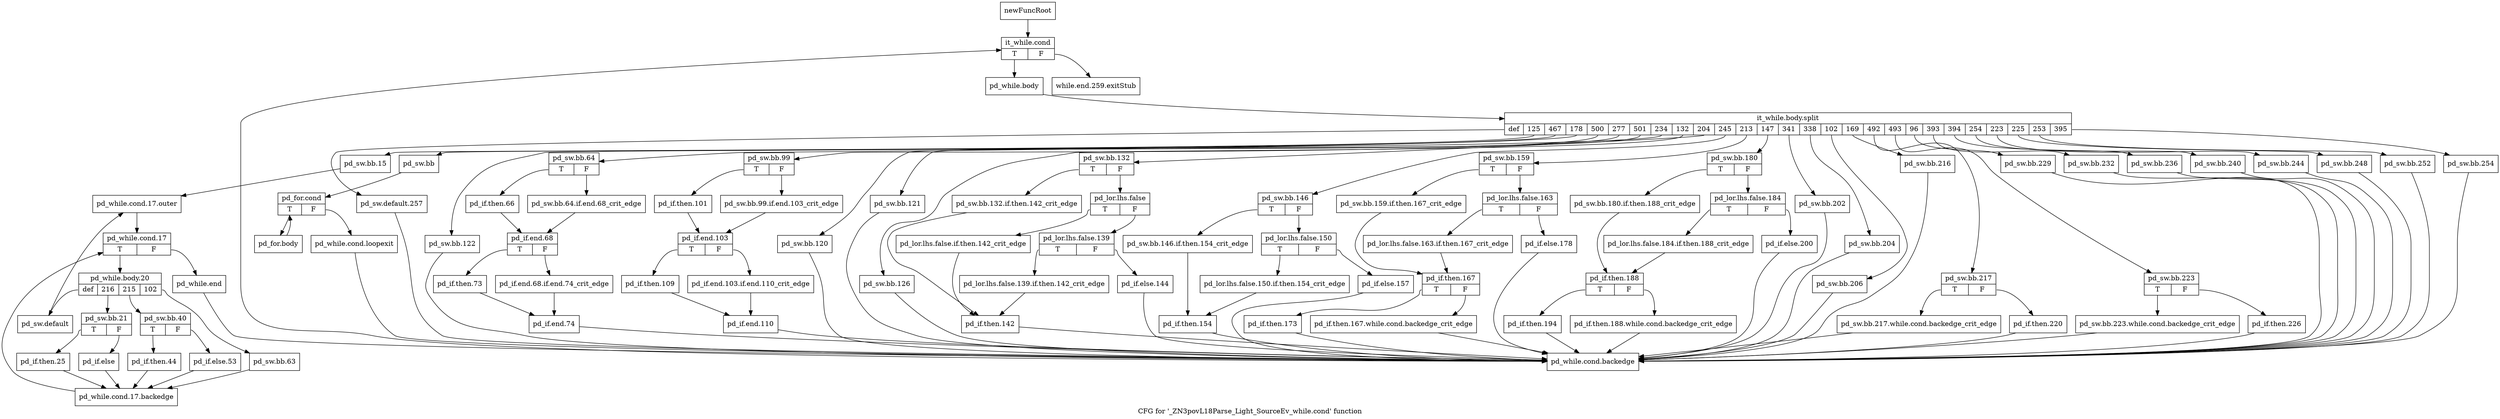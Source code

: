 digraph "CFG for '_ZN3povL18Parse_Light_SourceEv_while.cond' function" {
	label="CFG for '_ZN3povL18Parse_Light_SourceEv_while.cond' function";

	Node0x27e50c0 [shape=record,label="{newFuncRoot}"];
	Node0x27e50c0 -> Node0x27e5160;
	Node0x27e5110 [shape=record,label="{while.end.259.exitStub}"];
	Node0x27e5160 [shape=record,label="{it_while.cond|{<s0>T|<s1>F}}"];
	Node0x27e5160:s0 -> Node0x27e51b0;
	Node0x27e5160:s1 -> Node0x27e5110;
	Node0x27e51b0 [shape=record,label="{pd_while.body}"];
	Node0x27e51b0 -> Node0x3639ac0;
	Node0x3639ac0 [shape=record,label="{it_while.body.split|{<s0>def|<s1>125|<s2>467|<s3>178|<s4>500|<s5>277|<s6>501|<s7>234|<s8>132|<s9>204|<s10>245|<s11>213|<s12>147|<s13>341|<s14>338|<s15>102|<s16>169|<s17>492|<s18>493|<s19>96|<s20>393|<s21>394|<s22>254|<s23>223|<s24>225|<s25>253|<s26>395}}"];
	Node0x3639ac0:s0 -> Node0x27e7f80;
	Node0x3639ac0:s1 -> Node0x27e7e40;
	Node0x3639ac0:s2 -> Node0x27e79e0;
	Node0x3639ac0:s3 -> Node0x27e77b0;
	Node0x3639ac0:s4 -> Node0x27e7580;
	Node0x3639ac0:s5 -> Node0x27e7530;
	Node0x3639ac0:s6 -> Node0x27e74e0;
	Node0x3639ac0:s7 -> Node0x27e7490;
	Node0x3639ac0:s8 -> Node0x27e7440;
	Node0x3639ac0:s9 -> Node0x27e71c0;
	Node0x3639ac0:s10 -> Node0x27e6fe0;
	Node0x3639ac0:s11 -> Node0x27e6d60;
	Node0x3639ac0:s12 -> Node0x27e6ae0;
	Node0x3639ac0:s13 -> Node0x27e6a90;
	Node0x3639ac0:s14 -> Node0x27e6a40;
	Node0x3639ac0:s15 -> Node0x27e69f0;
	Node0x3639ac0:s16 -> Node0x27e69a0;
	Node0x3639ac0:s17 -> Node0x27e68b0;
	Node0x3639ac0:s18 -> Node0x27e67c0;
	Node0x3639ac0:s19 -> Node0x27e6770;
	Node0x3639ac0:s20 -> Node0x27e6720;
	Node0x3639ac0:s21 -> Node0x27e66d0;
	Node0x3639ac0:s22 -> Node0x27e6680;
	Node0x3639ac0:s23 -> Node0x27e6630;
	Node0x3639ac0:s24 -> Node0x27e65e0;
	Node0x3639ac0:s25 -> Node0x27e6590;
	Node0x3639ac0:s26 -> Node0x27e5200;
	Node0x27e5200 [shape=record,label="{pd_sw.bb.254}"];
	Node0x27e5200 -> Node0x27e7fd0;
	Node0x27e6590 [shape=record,label="{pd_sw.bb.252}"];
	Node0x27e6590 -> Node0x27e7fd0;
	Node0x27e65e0 [shape=record,label="{pd_sw.bb.248}"];
	Node0x27e65e0 -> Node0x27e7fd0;
	Node0x27e6630 [shape=record,label="{pd_sw.bb.244}"];
	Node0x27e6630 -> Node0x27e7fd0;
	Node0x27e6680 [shape=record,label="{pd_sw.bb.240}"];
	Node0x27e6680 -> Node0x27e7fd0;
	Node0x27e66d0 [shape=record,label="{pd_sw.bb.236}"];
	Node0x27e66d0 -> Node0x27e7fd0;
	Node0x27e6720 [shape=record,label="{pd_sw.bb.232}"];
	Node0x27e6720 -> Node0x27e7fd0;
	Node0x27e6770 [shape=record,label="{pd_sw.bb.229}"];
	Node0x27e6770 -> Node0x27e7fd0;
	Node0x27e67c0 [shape=record,label="{pd_sw.bb.223|{<s0>T|<s1>F}}"];
	Node0x27e67c0:s0 -> Node0x27e6860;
	Node0x27e67c0:s1 -> Node0x27e6810;
	Node0x27e6810 [shape=record,label="{pd_if.then.226}"];
	Node0x27e6810 -> Node0x27e7fd0;
	Node0x27e6860 [shape=record,label="{pd_sw.bb.223.while.cond.backedge_crit_edge}"];
	Node0x27e6860 -> Node0x27e7fd0;
	Node0x27e68b0 [shape=record,label="{pd_sw.bb.217|{<s0>T|<s1>F}}"];
	Node0x27e68b0:s0 -> Node0x27e6950;
	Node0x27e68b0:s1 -> Node0x27e6900;
	Node0x27e6900 [shape=record,label="{pd_if.then.220}"];
	Node0x27e6900 -> Node0x27e7fd0;
	Node0x27e6950 [shape=record,label="{pd_sw.bb.217.while.cond.backedge_crit_edge}"];
	Node0x27e6950 -> Node0x27e7fd0;
	Node0x27e69a0 [shape=record,label="{pd_sw.bb.216}"];
	Node0x27e69a0 -> Node0x27e7fd0;
	Node0x27e69f0 [shape=record,label="{pd_sw.bb.206}"];
	Node0x27e69f0 -> Node0x27e7fd0;
	Node0x27e6a40 [shape=record,label="{pd_sw.bb.204}"];
	Node0x27e6a40 -> Node0x27e7fd0;
	Node0x27e6a90 [shape=record,label="{pd_sw.bb.202}"];
	Node0x27e6a90 -> Node0x27e7fd0;
	Node0x27e6ae0 [shape=record,label="{pd_sw.bb.180|{<s0>T|<s1>F}}"];
	Node0x27e6ae0:s0 -> Node0x27e6c20;
	Node0x27e6ae0:s1 -> Node0x27e6b30;
	Node0x27e6b30 [shape=record,label="{pd_lor.lhs.false.184|{<s0>T|<s1>F}}"];
	Node0x27e6b30:s0 -> Node0x27e6bd0;
	Node0x27e6b30:s1 -> Node0x27e6b80;
	Node0x27e6b80 [shape=record,label="{pd_if.else.200}"];
	Node0x27e6b80 -> Node0x27e7fd0;
	Node0x27e6bd0 [shape=record,label="{pd_lor.lhs.false.184.if.then.188_crit_edge}"];
	Node0x27e6bd0 -> Node0x27e6c70;
	Node0x27e6c20 [shape=record,label="{pd_sw.bb.180.if.then.188_crit_edge}"];
	Node0x27e6c20 -> Node0x27e6c70;
	Node0x27e6c70 [shape=record,label="{pd_if.then.188|{<s0>T|<s1>F}}"];
	Node0x27e6c70:s0 -> Node0x27e6d10;
	Node0x27e6c70:s1 -> Node0x27e6cc0;
	Node0x27e6cc0 [shape=record,label="{pd_if.then.188.while.cond.backedge_crit_edge}"];
	Node0x27e6cc0 -> Node0x27e7fd0;
	Node0x27e6d10 [shape=record,label="{pd_if.then.194}"];
	Node0x27e6d10 -> Node0x27e7fd0;
	Node0x27e6d60 [shape=record,label="{pd_sw.bb.159|{<s0>T|<s1>F}}"];
	Node0x27e6d60:s0 -> Node0x27e6ea0;
	Node0x27e6d60:s1 -> Node0x27e6db0;
	Node0x27e6db0 [shape=record,label="{pd_lor.lhs.false.163|{<s0>T|<s1>F}}"];
	Node0x27e6db0:s0 -> Node0x27e6e50;
	Node0x27e6db0:s1 -> Node0x27e6e00;
	Node0x27e6e00 [shape=record,label="{pd_if.else.178}"];
	Node0x27e6e00 -> Node0x27e7fd0;
	Node0x27e6e50 [shape=record,label="{pd_lor.lhs.false.163.if.then.167_crit_edge}"];
	Node0x27e6e50 -> Node0x27e6ef0;
	Node0x27e6ea0 [shape=record,label="{pd_sw.bb.159.if.then.167_crit_edge}"];
	Node0x27e6ea0 -> Node0x27e6ef0;
	Node0x27e6ef0 [shape=record,label="{pd_if.then.167|{<s0>T|<s1>F}}"];
	Node0x27e6ef0:s0 -> Node0x27e6f90;
	Node0x27e6ef0:s1 -> Node0x27e6f40;
	Node0x27e6f40 [shape=record,label="{pd_if.then.167.while.cond.backedge_crit_edge}"];
	Node0x27e6f40 -> Node0x27e7fd0;
	Node0x27e6f90 [shape=record,label="{pd_if.then.173}"];
	Node0x27e6f90 -> Node0x27e7fd0;
	Node0x27e6fe0 [shape=record,label="{pd_sw.bb.146|{<s0>T|<s1>F}}"];
	Node0x27e6fe0:s0 -> Node0x27e7120;
	Node0x27e6fe0:s1 -> Node0x27e7030;
	Node0x27e7030 [shape=record,label="{pd_lor.lhs.false.150|{<s0>T|<s1>F}}"];
	Node0x27e7030:s0 -> Node0x27e70d0;
	Node0x27e7030:s1 -> Node0x27e7080;
	Node0x27e7080 [shape=record,label="{pd_if.else.157}"];
	Node0x27e7080 -> Node0x27e7fd0;
	Node0x27e70d0 [shape=record,label="{pd_lor.lhs.false.150.if.then.154_crit_edge}"];
	Node0x27e70d0 -> Node0x27e7170;
	Node0x27e7120 [shape=record,label="{pd_sw.bb.146.if.then.154_crit_edge}"];
	Node0x27e7120 -> Node0x27e7170;
	Node0x27e7170 [shape=record,label="{pd_if.then.154}"];
	Node0x27e7170 -> Node0x27e7fd0;
	Node0x27e71c0 [shape=record,label="{pd_sw.bb.132|{<s0>T|<s1>F}}"];
	Node0x27e71c0:s0 -> Node0x27e73a0;
	Node0x27e71c0:s1 -> Node0x27e7210;
	Node0x27e7210 [shape=record,label="{pd_lor.lhs.false|{<s0>T|<s1>F}}"];
	Node0x27e7210:s0 -> Node0x27e7350;
	Node0x27e7210:s1 -> Node0x27e7260;
	Node0x27e7260 [shape=record,label="{pd_lor.lhs.false.139|{<s0>T|<s1>F}}"];
	Node0x27e7260:s0 -> Node0x27e7300;
	Node0x27e7260:s1 -> Node0x27e72b0;
	Node0x27e72b0 [shape=record,label="{pd_if.else.144}"];
	Node0x27e72b0 -> Node0x27e7fd0;
	Node0x27e7300 [shape=record,label="{pd_lor.lhs.false.139.if.then.142_crit_edge}"];
	Node0x27e7300 -> Node0x27e73f0;
	Node0x27e7350 [shape=record,label="{pd_lor.lhs.false.if.then.142_crit_edge}"];
	Node0x27e7350 -> Node0x27e73f0;
	Node0x27e73a0 [shape=record,label="{pd_sw.bb.132.if.then.142_crit_edge}"];
	Node0x27e73a0 -> Node0x27e73f0;
	Node0x27e73f0 [shape=record,label="{pd_if.then.142}"];
	Node0x27e73f0 -> Node0x27e7fd0;
	Node0x27e7440 [shape=record,label="{pd_sw.bb.126}"];
	Node0x27e7440 -> Node0x27e7fd0;
	Node0x27e7490 [shape=record,label="{pd_sw.bb.122}"];
	Node0x27e7490 -> Node0x27e7fd0;
	Node0x27e74e0 [shape=record,label="{pd_sw.bb.121}"];
	Node0x27e74e0 -> Node0x27e7fd0;
	Node0x27e7530 [shape=record,label="{pd_sw.bb.120}"];
	Node0x27e7530 -> Node0x27e7fd0;
	Node0x27e7580 [shape=record,label="{pd_sw.bb.99|{<s0>T|<s1>F}}"];
	Node0x27e7580:s0 -> Node0x27e7620;
	Node0x27e7580:s1 -> Node0x27e75d0;
	Node0x27e75d0 [shape=record,label="{pd_sw.bb.99.if.end.103_crit_edge}"];
	Node0x27e75d0 -> Node0x27e7670;
	Node0x27e7620 [shape=record,label="{pd_if.then.101}"];
	Node0x27e7620 -> Node0x27e7670;
	Node0x27e7670 [shape=record,label="{pd_if.end.103|{<s0>T|<s1>F}}"];
	Node0x27e7670:s0 -> Node0x27e7710;
	Node0x27e7670:s1 -> Node0x27e76c0;
	Node0x27e76c0 [shape=record,label="{pd_if.end.103.if.end.110_crit_edge}"];
	Node0x27e76c0 -> Node0x27e7760;
	Node0x27e7710 [shape=record,label="{pd_if.then.109}"];
	Node0x27e7710 -> Node0x27e7760;
	Node0x27e7760 [shape=record,label="{pd_if.end.110}"];
	Node0x27e7760 -> Node0x27e7fd0;
	Node0x27e77b0 [shape=record,label="{pd_sw.bb.64|{<s0>T|<s1>F}}"];
	Node0x27e77b0:s0 -> Node0x27e7850;
	Node0x27e77b0:s1 -> Node0x27e7800;
	Node0x27e7800 [shape=record,label="{pd_sw.bb.64.if.end.68_crit_edge}"];
	Node0x27e7800 -> Node0x27e78a0;
	Node0x27e7850 [shape=record,label="{pd_if.then.66}"];
	Node0x27e7850 -> Node0x27e78a0;
	Node0x27e78a0 [shape=record,label="{pd_if.end.68|{<s0>T|<s1>F}}"];
	Node0x27e78a0:s0 -> Node0x27e7940;
	Node0x27e78a0:s1 -> Node0x27e78f0;
	Node0x27e78f0 [shape=record,label="{pd_if.end.68.if.end.74_crit_edge}"];
	Node0x27e78f0 -> Node0x27e7990;
	Node0x27e7940 [shape=record,label="{pd_if.then.73}"];
	Node0x27e7940 -> Node0x27e7990;
	Node0x27e7990 [shape=record,label="{pd_if.end.74}"];
	Node0x27e7990 -> Node0x27e7fd0;
	Node0x27e79e0 [shape=record,label="{pd_sw.bb.15}"];
	Node0x27e79e0 -> Node0x27e7a30;
	Node0x27e7a30 [shape=record,label="{pd_while.cond.17.outer}"];
	Node0x27e7a30 -> Node0x27e7a80;
	Node0x27e7a80 [shape=record,label="{pd_while.cond.17|{<s0>T|<s1>F}}"];
	Node0x27e7a80:s0 -> Node0x27e7b20;
	Node0x27e7a80:s1 -> Node0x27e7ad0;
	Node0x27e7ad0 [shape=record,label="{pd_while.end}"];
	Node0x27e7ad0 -> Node0x27e7fd0;
	Node0x27e7b20 [shape=record,label="{pd_while.body.20|{<s0>def|<s1>216|<s2>215|<s3>102}}"];
	Node0x27e7b20:s0 -> Node0x27e7df0;
	Node0x27e7b20:s1 -> Node0x27e7cb0;
	Node0x27e7b20:s2 -> Node0x27e7bc0;
	Node0x27e7b20:s3 -> Node0x27e7b70;
	Node0x27e7b70 [shape=record,label="{pd_sw.bb.63}"];
	Node0x27e7b70 -> Node0x27e7da0;
	Node0x27e7bc0 [shape=record,label="{pd_sw.bb.40|{<s0>T|<s1>F}}"];
	Node0x27e7bc0:s0 -> Node0x27e7c60;
	Node0x27e7bc0:s1 -> Node0x27e7c10;
	Node0x27e7c10 [shape=record,label="{pd_if.else.53}"];
	Node0x27e7c10 -> Node0x27e7da0;
	Node0x27e7c60 [shape=record,label="{pd_if.then.44}"];
	Node0x27e7c60 -> Node0x27e7da0;
	Node0x27e7cb0 [shape=record,label="{pd_sw.bb.21|{<s0>T|<s1>F}}"];
	Node0x27e7cb0:s0 -> Node0x27e7d50;
	Node0x27e7cb0:s1 -> Node0x27e7d00;
	Node0x27e7d00 [shape=record,label="{pd_if.else}"];
	Node0x27e7d00 -> Node0x27e7da0;
	Node0x27e7d50 [shape=record,label="{pd_if.then.25}"];
	Node0x27e7d50 -> Node0x27e7da0;
	Node0x27e7da0 [shape=record,label="{pd_while.cond.17.backedge}"];
	Node0x27e7da0 -> Node0x27e7a80;
	Node0x27e7df0 [shape=record,label="{pd_sw.default}"];
	Node0x27e7df0 -> Node0x27e7a30;
	Node0x27e7e40 [shape=record,label="{pd_sw.bb}"];
	Node0x27e7e40 -> Node0x27e7e90;
	Node0x27e7e90 [shape=record,label="{pd_for.cond|{<s0>T|<s1>F}}"];
	Node0x27e7e90:s0 -> Node0x27e7f30;
	Node0x27e7e90:s1 -> Node0x27e7ee0;
	Node0x27e7ee0 [shape=record,label="{pd_while.cond.loopexit}"];
	Node0x27e7ee0 -> Node0x27e7fd0;
	Node0x27e7f30 [shape=record,label="{pd_for.body}"];
	Node0x27e7f30 -> Node0x27e7e90;
	Node0x27e7f80 [shape=record,label="{pd_sw.default.257}"];
	Node0x27e7f80 -> Node0x27e7fd0;
	Node0x27e7fd0 [shape=record,label="{pd_while.cond.backedge}"];
	Node0x27e7fd0 -> Node0x27e5160;
}

